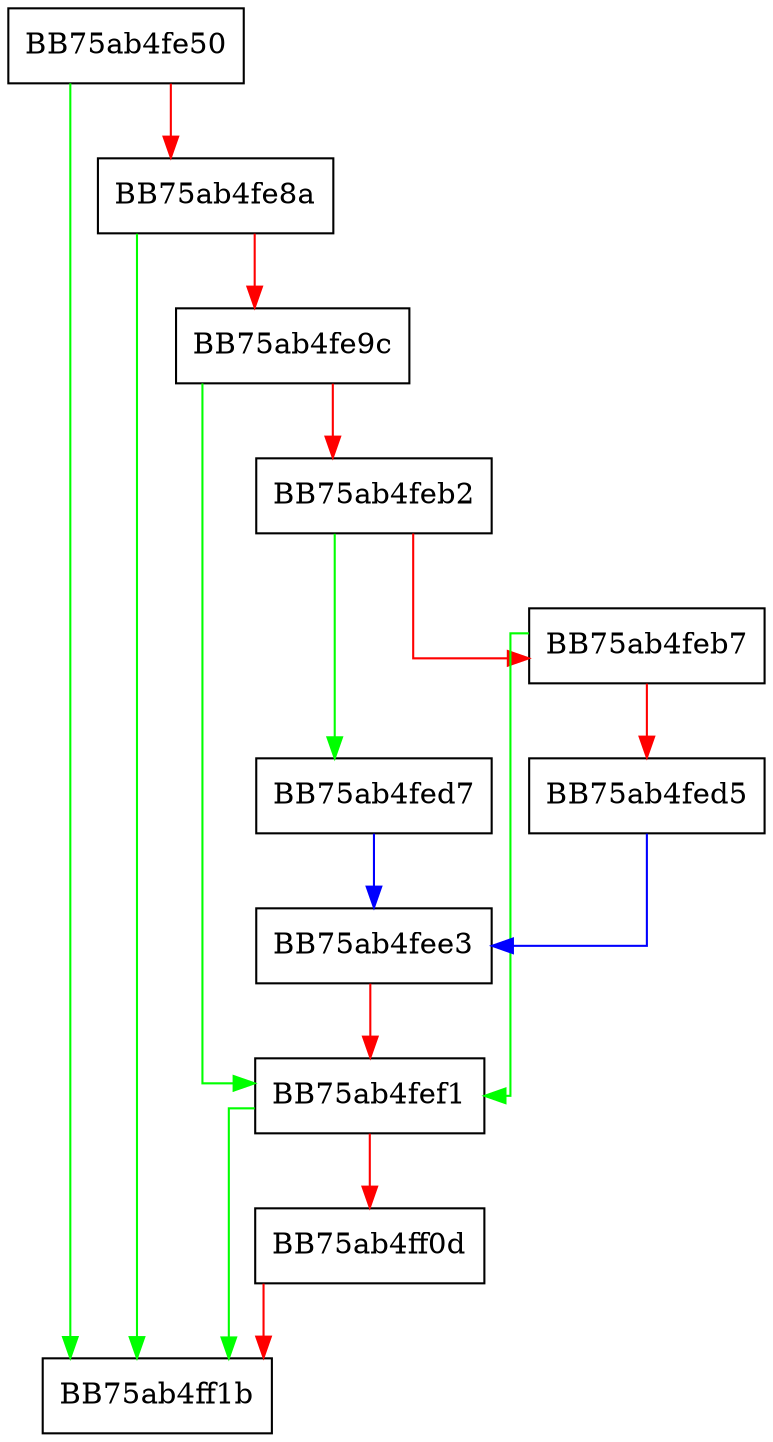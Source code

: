 digraph groupConcatStep {
  node [shape="box"];
  graph [splines=ortho];
  BB75ab4fe50 -> BB75ab4ff1b [color="green"];
  BB75ab4fe50 -> BB75ab4fe8a [color="red"];
  BB75ab4fe8a -> BB75ab4ff1b [color="green"];
  BB75ab4fe8a -> BB75ab4fe9c [color="red"];
  BB75ab4fe9c -> BB75ab4fef1 [color="green"];
  BB75ab4fe9c -> BB75ab4feb2 [color="red"];
  BB75ab4feb2 -> BB75ab4fed7 [color="green"];
  BB75ab4feb2 -> BB75ab4feb7 [color="red"];
  BB75ab4feb7 -> BB75ab4fef1 [color="green"];
  BB75ab4feb7 -> BB75ab4fed5 [color="red"];
  BB75ab4fed5 -> BB75ab4fee3 [color="blue"];
  BB75ab4fed7 -> BB75ab4fee3 [color="blue"];
  BB75ab4fee3 -> BB75ab4fef1 [color="red"];
  BB75ab4fef1 -> BB75ab4ff1b [color="green"];
  BB75ab4fef1 -> BB75ab4ff0d [color="red"];
  BB75ab4ff0d -> BB75ab4ff1b [color="red"];
}
